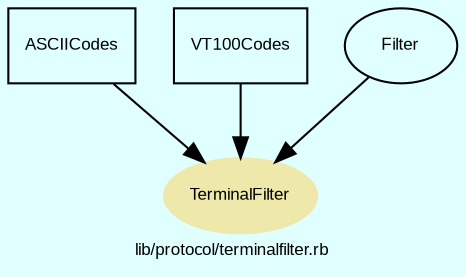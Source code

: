digraph TopLevel {
    compound = true
    bgcolor = lightcyan1
    fontname = Arial
    fontsize = 8
    label = "lib/protocol/terminalfilter.rb"
    node [
        fontname = Arial,
        fontsize = 8,
        color = black
    ]

    TerminalFilter [
        fontcolor = black,
        URL = "classes/TerminalFilter.html",
        shape = ellipse,
        color = palegoldenrod,
        style = filled,
        label = "TerminalFilter"
    ]

    ASCIICodes [
        URL = "classes/ASCIICodes.html",
        shape = box,
        label = "ASCIICodes"
    ]

    ASCIICodes -> TerminalFilter [

    ]

    VT100Codes [
        URL = "classes/VT100Codes.html",
        shape = box,
        label = "VT100Codes"
    ]

    VT100Codes -> TerminalFilter [

    ]

    Filter [
        URL = "classes/Filter.html",
        label = "Filter"
    ]

    Filter -> TerminalFilter [

    ]

}

